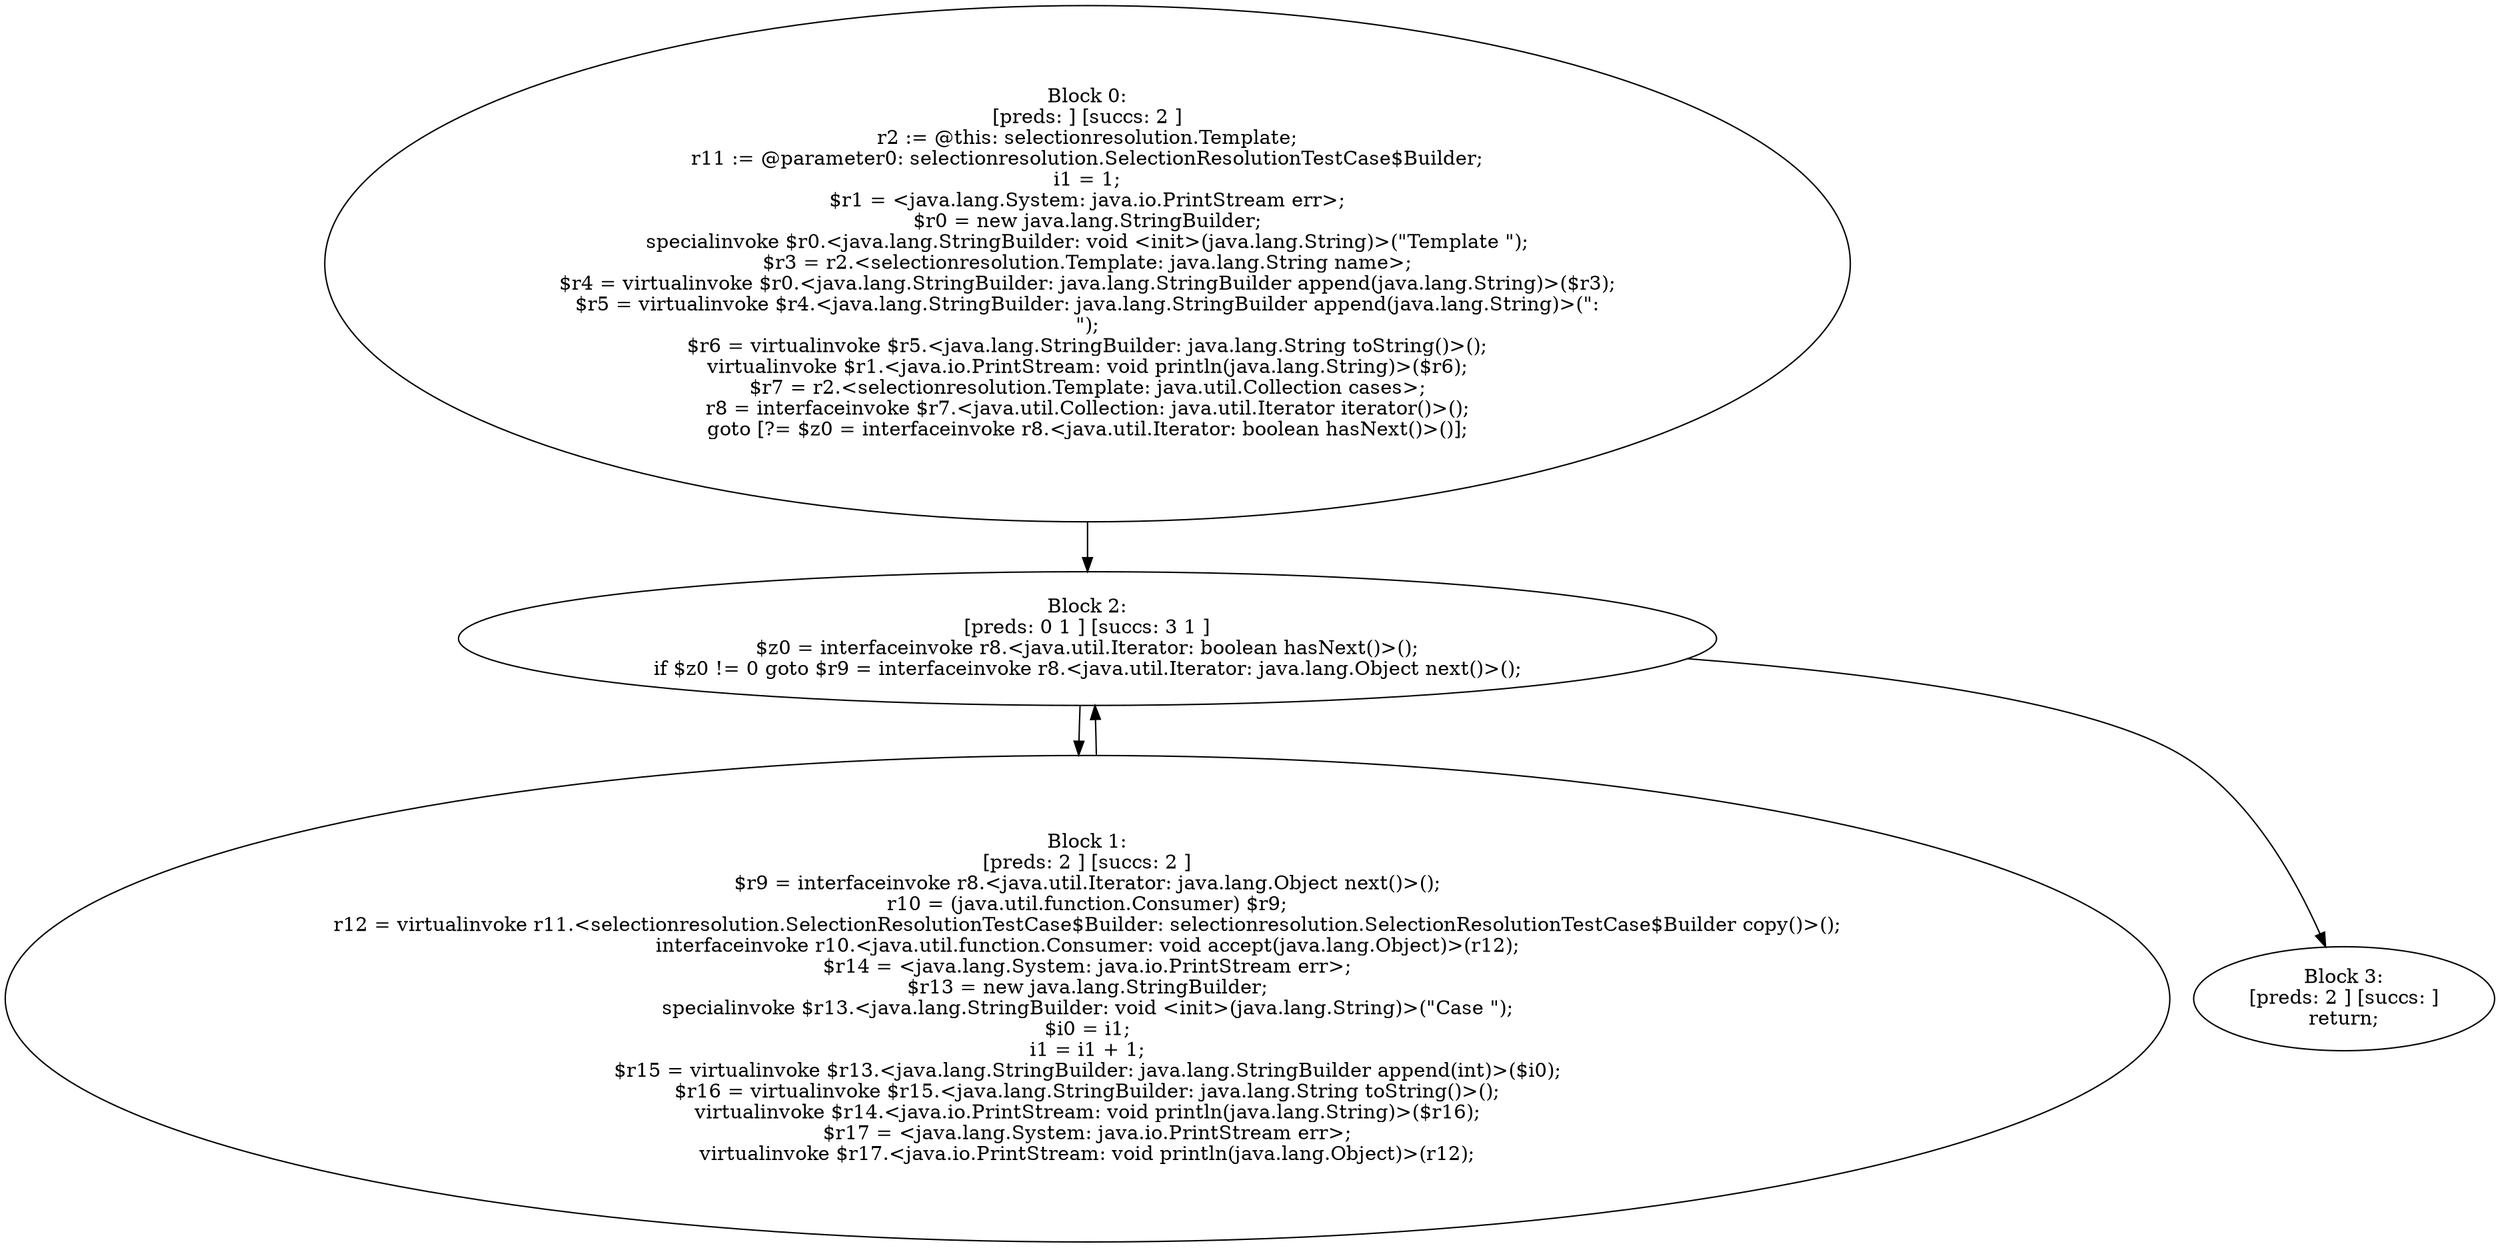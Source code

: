 digraph "unitGraph" {
    "Block 0:
[preds: ] [succs: 2 ]
r2 := @this: selectionresolution.Template;
r11 := @parameter0: selectionresolution.SelectionResolutionTestCase$Builder;
i1 = 1;
$r1 = <java.lang.System: java.io.PrintStream err>;
$r0 = new java.lang.StringBuilder;
specialinvoke $r0.<java.lang.StringBuilder: void <init>(java.lang.String)>(\"Template \");
$r3 = r2.<selectionresolution.Template: java.lang.String name>;
$r4 = virtualinvoke $r0.<java.lang.StringBuilder: java.lang.StringBuilder append(java.lang.String)>($r3);
$r5 = virtualinvoke $r4.<java.lang.StringBuilder: java.lang.StringBuilder append(java.lang.String)>(\":\n\");
$r6 = virtualinvoke $r5.<java.lang.StringBuilder: java.lang.String toString()>();
virtualinvoke $r1.<java.io.PrintStream: void println(java.lang.String)>($r6);
$r7 = r2.<selectionresolution.Template: java.util.Collection cases>;
r8 = interfaceinvoke $r7.<java.util.Collection: java.util.Iterator iterator()>();
goto [?= $z0 = interfaceinvoke r8.<java.util.Iterator: boolean hasNext()>()];
"
    "Block 1:
[preds: 2 ] [succs: 2 ]
$r9 = interfaceinvoke r8.<java.util.Iterator: java.lang.Object next()>();
r10 = (java.util.function.Consumer) $r9;
r12 = virtualinvoke r11.<selectionresolution.SelectionResolutionTestCase$Builder: selectionresolution.SelectionResolutionTestCase$Builder copy()>();
interfaceinvoke r10.<java.util.function.Consumer: void accept(java.lang.Object)>(r12);
$r14 = <java.lang.System: java.io.PrintStream err>;
$r13 = new java.lang.StringBuilder;
specialinvoke $r13.<java.lang.StringBuilder: void <init>(java.lang.String)>(\"Case \");
$i0 = i1;
i1 = i1 + 1;
$r15 = virtualinvoke $r13.<java.lang.StringBuilder: java.lang.StringBuilder append(int)>($i0);
$r16 = virtualinvoke $r15.<java.lang.StringBuilder: java.lang.String toString()>();
virtualinvoke $r14.<java.io.PrintStream: void println(java.lang.String)>($r16);
$r17 = <java.lang.System: java.io.PrintStream err>;
virtualinvoke $r17.<java.io.PrintStream: void println(java.lang.Object)>(r12);
"
    "Block 2:
[preds: 0 1 ] [succs: 3 1 ]
$z0 = interfaceinvoke r8.<java.util.Iterator: boolean hasNext()>();
if $z0 != 0 goto $r9 = interfaceinvoke r8.<java.util.Iterator: java.lang.Object next()>();
"
    "Block 3:
[preds: 2 ] [succs: ]
return;
"
    "Block 0:
[preds: ] [succs: 2 ]
r2 := @this: selectionresolution.Template;
r11 := @parameter0: selectionresolution.SelectionResolutionTestCase$Builder;
i1 = 1;
$r1 = <java.lang.System: java.io.PrintStream err>;
$r0 = new java.lang.StringBuilder;
specialinvoke $r0.<java.lang.StringBuilder: void <init>(java.lang.String)>(\"Template \");
$r3 = r2.<selectionresolution.Template: java.lang.String name>;
$r4 = virtualinvoke $r0.<java.lang.StringBuilder: java.lang.StringBuilder append(java.lang.String)>($r3);
$r5 = virtualinvoke $r4.<java.lang.StringBuilder: java.lang.StringBuilder append(java.lang.String)>(\":\n\");
$r6 = virtualinvoke $r5.<java.lang.StringBuilder: java.lang.String toString()>();
virtualinvoke $r1.<java.io.PrintStream: void println(java.lang.String)>($r6);
$r7 = r2.<selectionresolution.Template: java.util.Collection cases>;
r8 = interfaceinvoke $r7.<java.util.Collection: java.util.Iterator iterator()>();
goto [?= $z0 = interfaceinvoke r8.<java.util.Iterator: boolean hasNext()>()];
"->"Block 2:
[preds: 0 1 ] [succs: 3 1 ]
$z0 = interfaceinvoke r8.<java.util.Iterator: boolean hasNext()>();
if $z0 != 0 goto $r9 = interfaceinvoke r8.<java.util.Iterator: java.lang.Object next()>();
";
    "Block 1:
[preds: 2 ] [succs: 2 ]
$r9 = interfaceinvoke r8.<java.util.Iterator: java.lang.Object next()>();
r10 = (java.util.function.Consumer) $r9;
r12 = virtualinvoke r11.<selectionresolution.SelectionResolutionTestCase$Builder: selectionresolution.SelectionResolutionTestCase$Builder copy()>();
interfaceinvoke r10.<java.util.function.Consumer: void accept(java.lang.Object)>(r12);
$r14 = <java.lang.System: java.io.PrintStream err>;
$r13 = new java.lang.StringBuilder;
specialinvoke $r13.<java.lang.StringBuilder: void <init>(java.lang.String)>(\"Case \");
$i0 = i1;
i1 = i1 + 1;
$r15 = virtualinvoke $r13.<java.lang.StringBuilder: java.lang.StringBuilder append(int)>($i0);
$r16 = virtualinvoke $r15.<java.lang.StringBuilder: java.lang.String toString()>();
virtualinvoke $r14.<java.io.PrintStream: void println(java.lang.String)>($r16);
$r17 = <java.lang.System: java.io.PrintStream err>;
virtualinvoke $r17.<java.io.PrintStream: void println(java.lang.Object)>(r12);
"->"Block 2:
[preds: 0 1 ] [succs: 3 1 ]
$z0 = interfaceinvoke r8.<java.util.Iterator: boolean hasNext()>();
if $z0 != 0 goto $r9 = interfaceinvoke r8.<java.util.Iterator: java.lang.Object next()>();
";
    "Block 2:
[preds: 0 1 ] [succs: 3 1 ]
$z0 = interfaceinvoke r8.<java.util.Iterator: boolean hasNext()>();
if $z0 != 0 goto $r9 = interfaceinvoke r8.<java.util.Iterator: java.lang.Object next()>();
"->"Block 3:
[preds: 2 ] [succs: ]
return;
";
    "Block 2:
[preds: 0 1 ] [succs: 3 1 ]
$z0 = interfaceinvoke r8.<java.util.Iterator: boolean hasNext()>();
if $z0 != 0 goto $r9 = interfaceinvoke r8.<java.util.Iterator: java.lang.Object next()>();
"->"Block 1:
[preds: 2 ] [succs: 2 ]
$r9 = interfaceinvoke r8.<java.util.Iterator: java.lang.Object next()>();
r10 = (java.util.function.Consumer) $r9;
r12 = virtualinvoke r11.<selectionresolution.SelectionResolutionTestCase$Builder: selectionresolution.SelectionResolutionTestCase$Builder copy()>();
interfaceinvoke r10.<java.util.function.Consumer: void accept(java.lang.Object)>(r12);
$r14 = <java.lang.System: java.io.PrintStream err>;
$r13 = new java.lang.StringBuilder;
specialinvoke $r13.<java.lang.StringBuilder: void <init>(java.lang.String)>(\"Case \");
$i0 = i1;
i1 = i1 + 1;
$r15 = virtualinvoke $r13.<java.lang.StringBuilder: java.lang.StringBuilder append(int)>($i0);
$r16 = virtualinvoke $r15.<java.lang.StringBuilder: java.lang.String toString()>();
virtualinvoke $r14.<java.io.PrintStream: void println(java.lang.String)>($r16);
$r17 = <java.lang.System: java.io.PrintStream err>;
virtualinvoke $r17.<java.io.PrintStream: void println(java.lang.Object)>(r12);
";
}
